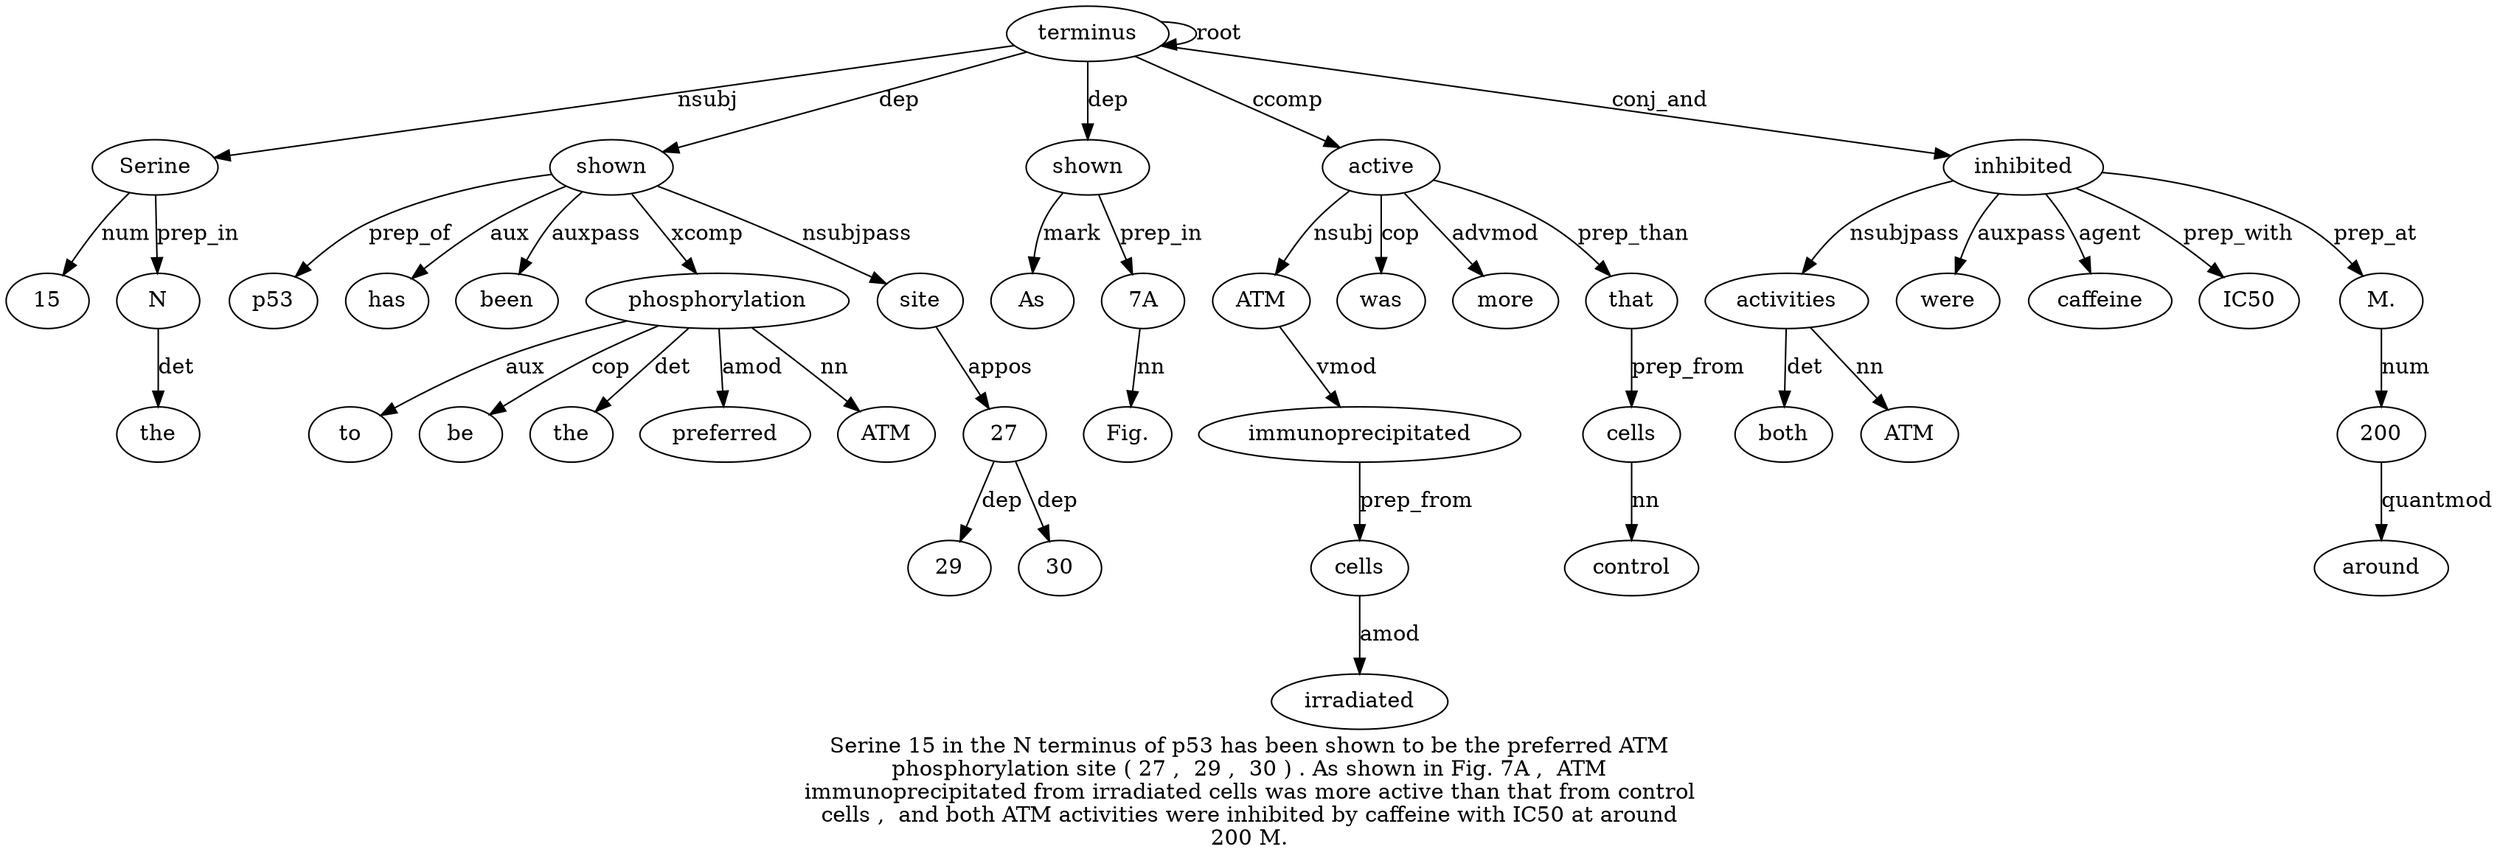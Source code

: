 digraph "Serine 15 in the N terminus of p53 has been shown to be the preferred ATM phosphorylation site ( 27 ,  29 ,  30 ) . As shown in Fig. 7A ,  ATM immunoprecipitated from irradiated cells was more active than that from control cells ,  and both ATM activities were inhibited by caffeine with IC50 at around 200 M." {
label="Serine 15 in the N terminus of p53 has been shown to be the preferred ATM
phosphorylation site ( 27 ,  29 ,  30 ) . As shown in Fig. 7A ,  ATM
immunoprecipitated from irradiated cells was more active than that from control
cells ,  and both ATM activities were inhibited by caffeine with IC50 at around
200 M.";
terminus6 [style=filled, fillcolor=white, label=terminus];
Serine1 [style=filled, fillcolor=white, label=Serine];
terminus6 -> Serine1  [label=nsubj];
152 [style=filled, fillcolor=white, label=15];
Serine1 -> 152  [label=num];
N5 [style=filled, fillcolor=white, label=N];
the4 [style=filled, fillcolor=white, label=the];
N5 -> the4  [label=det];
Serine1 -> N5  [label=prep_in];
terminus6 -> terminus6  [label=root];
shown11 [style=filled, fillcolor=white, label=shown];
p538 [style=filled, fillcolor=white, label=p53];
shown11 -> p538  [label=prep_of];
has9 [style=filled, fillcolor=white, label=has];
shown11 -> has9  [label=aux];
been10 [style=filled, fillcolor=white, label=been];
shown11 -> been10  [label=auxpass];
terminus6 -> shown11  [label=dep];
phosphorylation17 [style=filled, fillcolor=white, label=phosphorylation];
to12 [style=filled, fillcolor=white, label=to];
phosphorylation17 -> to12  [label=aux];
be13 [style=filled, fillcolor=white, label=be];
phosphorylation17 -> be13  [label=cop];
the14 [style=filled, fillcolor=white, label=the];
phosphorylation17 -> the14  [label=det];
preferred15 [style=filled, fillcolor=white, label=preferred];
phosphorylation17 -> preferred15  [label=amod];
ATM16 [style=filled, fillcolor=white, label=ATM];
phosphorylation17 -> ATM16  [label=nn];
shown11 -> phosphorylation17  [label=xcomp];
site18 [style=filled, fillcolor=white, label=site];
shown11 -> site18  [label=nsubjpass];
2720 [style=filled, fillcolor=white, label=27];
site18 -> 2720  [label=appos];
29 [style=filled, fillcolor=white, label=29];
2720 -> 29  [label=dep];
3024 [style=filled, fillcolor=white, label=30];
2720 -> 3024  [label=dep];
shown28 [style=filled, fillcolor=white, label=shown];
As27 [style=filled, fillcolor=white, label=As];
shown28 -> As27  [label=mark];
terminus6 -> shown28  [label=dep];
"7A31" [style=filled, fillcolor=white, label="7A"];
"Fig.30" [style=filled, fillcolor=white, label="Fig."];
"7A31" -> "Fig.30"  [label=nn];
shown28 -> "7A31"  [label=prep_in];
active40 [style=filled, fillcolor=white, label=active];
ATM33 [style=filled, fillcolor=white, label=ATM];
active40 -> ATM33  [label=nsubj];
immunoprecipitated34 [style=filled, fillcolor=white, label=immunoprecipitated];
ATM33 -> immunoprecipitated34  [label=vmod];
cells37 [style=filled, fillcolor=white, label=cells];
irradiated36 [style=filled, fillcolor=white, label=irradiated];
cells37 -> irradiated36  [label=amod];
immunoprecipitated34 -> cells37  [label=prep_from];
was38 [style=filled, fillcolor=white, label=was];
active40 -> was38  [label=cop];
more39 [style=filled, fillcolor=white, label=more];
active40 -> more39  [label=advmod];
terminus6 -> active40  [label=ccomp];
that42 [style=filled, fillcolor=white, label=that];
active40 -> that42  [label=prep_than];
cells45 [style=filled, fillcolor=white, label=cells];
control44 [style=filled, fillcolor=white, label=control];
cells45 -> control44  [label=nn];
that42 -> cells45  [label=prep_from];
activities50 [style=filled, fillcolor=white, label=activities];
both48 [style=filled, fillcolor=white, label=both];
activities50 -> both48  [label=det];
ATM49 [style=filled, fillcolor=white, label=ATM];
activities50 -> ATM49  [label=nn];
inhibited52 [style=filled, fillcolor=white, label=inhibited];
inhibited52 -> activities50  [label=nsubjpass];
were51 [style=filled, fillcolor=white, label=were];
inhibited52 -> were51  [label=auxpass];
terminus6 -> inhibited52  [label=conj_and];
caffeine54 [style=filled, fillcolor=white, label=caffeine];
inhibited52 -> caffeine54  [label=agent];
IC5056 [style=filled, fillcolor=white, label=IC50];
inhibited52 -> IC5056  [label=prep_with];
20059 [style=filled, fillcolor=white, label=200];
around58 [style=filled, fillcolor=white, label=around];
20059 -> around58  [label=quantmod];
"M.60" [style=filled, fillcolor=white, label="M."];
"M.60" -> 20059  [label=num];
inhibited52 -> "M.60"  [label=prep_at];
}
